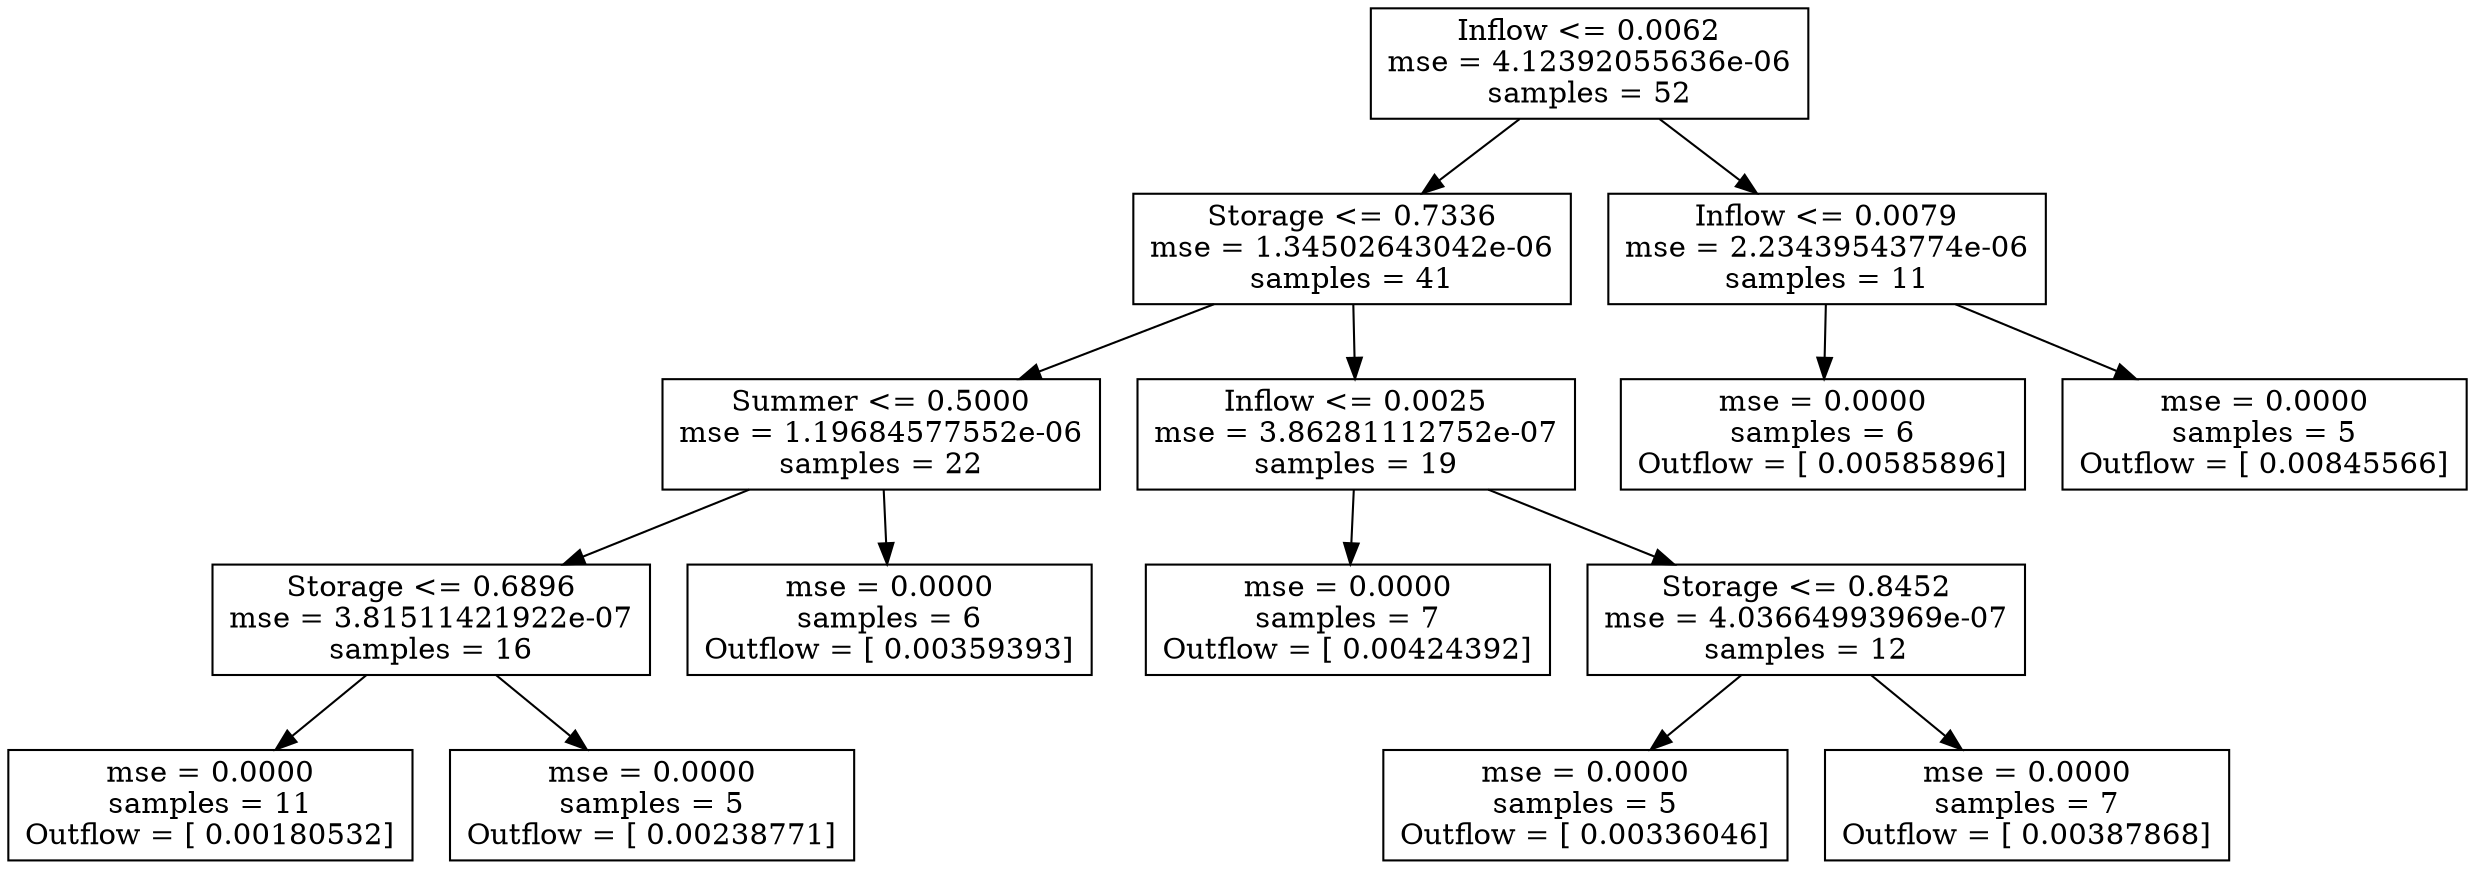 digraph Tree {
0 [label="Inflow <= 0.0062\nmse = 4.12392055636e-06\nsamples = 52", shape="box"] ;
1 [label="Storage <= 0.7336\nmse = 1.34502643042e-06\nsamples = 41", shape="box"] ;
0 -> 1 ;
2 [label="Summer <= 0.5000\nmse = 1.19684577552e-06\nsamples = 22", shape="box"] ;
1 -> 2 ;
3 [label="Storage <= 0.6896\nmse = 3.81511421922e-07\nsamples = 16", shape="box"] ;
2 -> 3 ;
4 [label="mse = 0.0000\nsamples = 11\nOutflow = [ 0.00180532]", shape="box"] ;
3 -> 4 ;
5 [label="mse = 0.0000\nsamples = 5\nOutflow = [ 0.00238771]", shape="box"] ;
3 -> 5 ;
6 [label="mse = 0.0000\nsamples = 6\nOutflow = [ 0.00359393]", shape="box"] ;
2 -> 6 ;
7 [label="Inflow <= 0.0025\nmse = 3.86281112752e-07\nsamples = 19", shape="box"] ;
1 -> 7 ;
8 [label="mse = 0.0000\nsamples = 7\nOutflow = [ 0.00424392]", shape="box"] ;
7 -> 8 ;
9 [label="Storage <= 0.8452\nmse = 4.03664993969e-07\nsamples = 12", shape="box"] ;
7 -> 9 ;
10 [label="mse = 0.0000\nsamples = 5\nOutflow = [ 0.00336046]", shape="box"] ;
9 -> 10 ;
11 [label="mse = 0.0000\nsamples = 7\nOutflow = [ 0.00387868]", shape="box"] ;
9 -> 11 ;
12 [label="Inflow <= 0.0079\nmse = 2.23439543774e-06\nsamples = 11", shape="box"] ;
0 -> 12 ;
13 [label="mse = 0.0000\nsamples = 6\nOutflow = [ 0.00585896]", shape="box"] ;
12 -> 13 ;
14 [label="mse = 0.0000\nsamples = 5\nOutflow = [ 0.00845566]", shape="box"] ;
12 -> 14 ;
}
